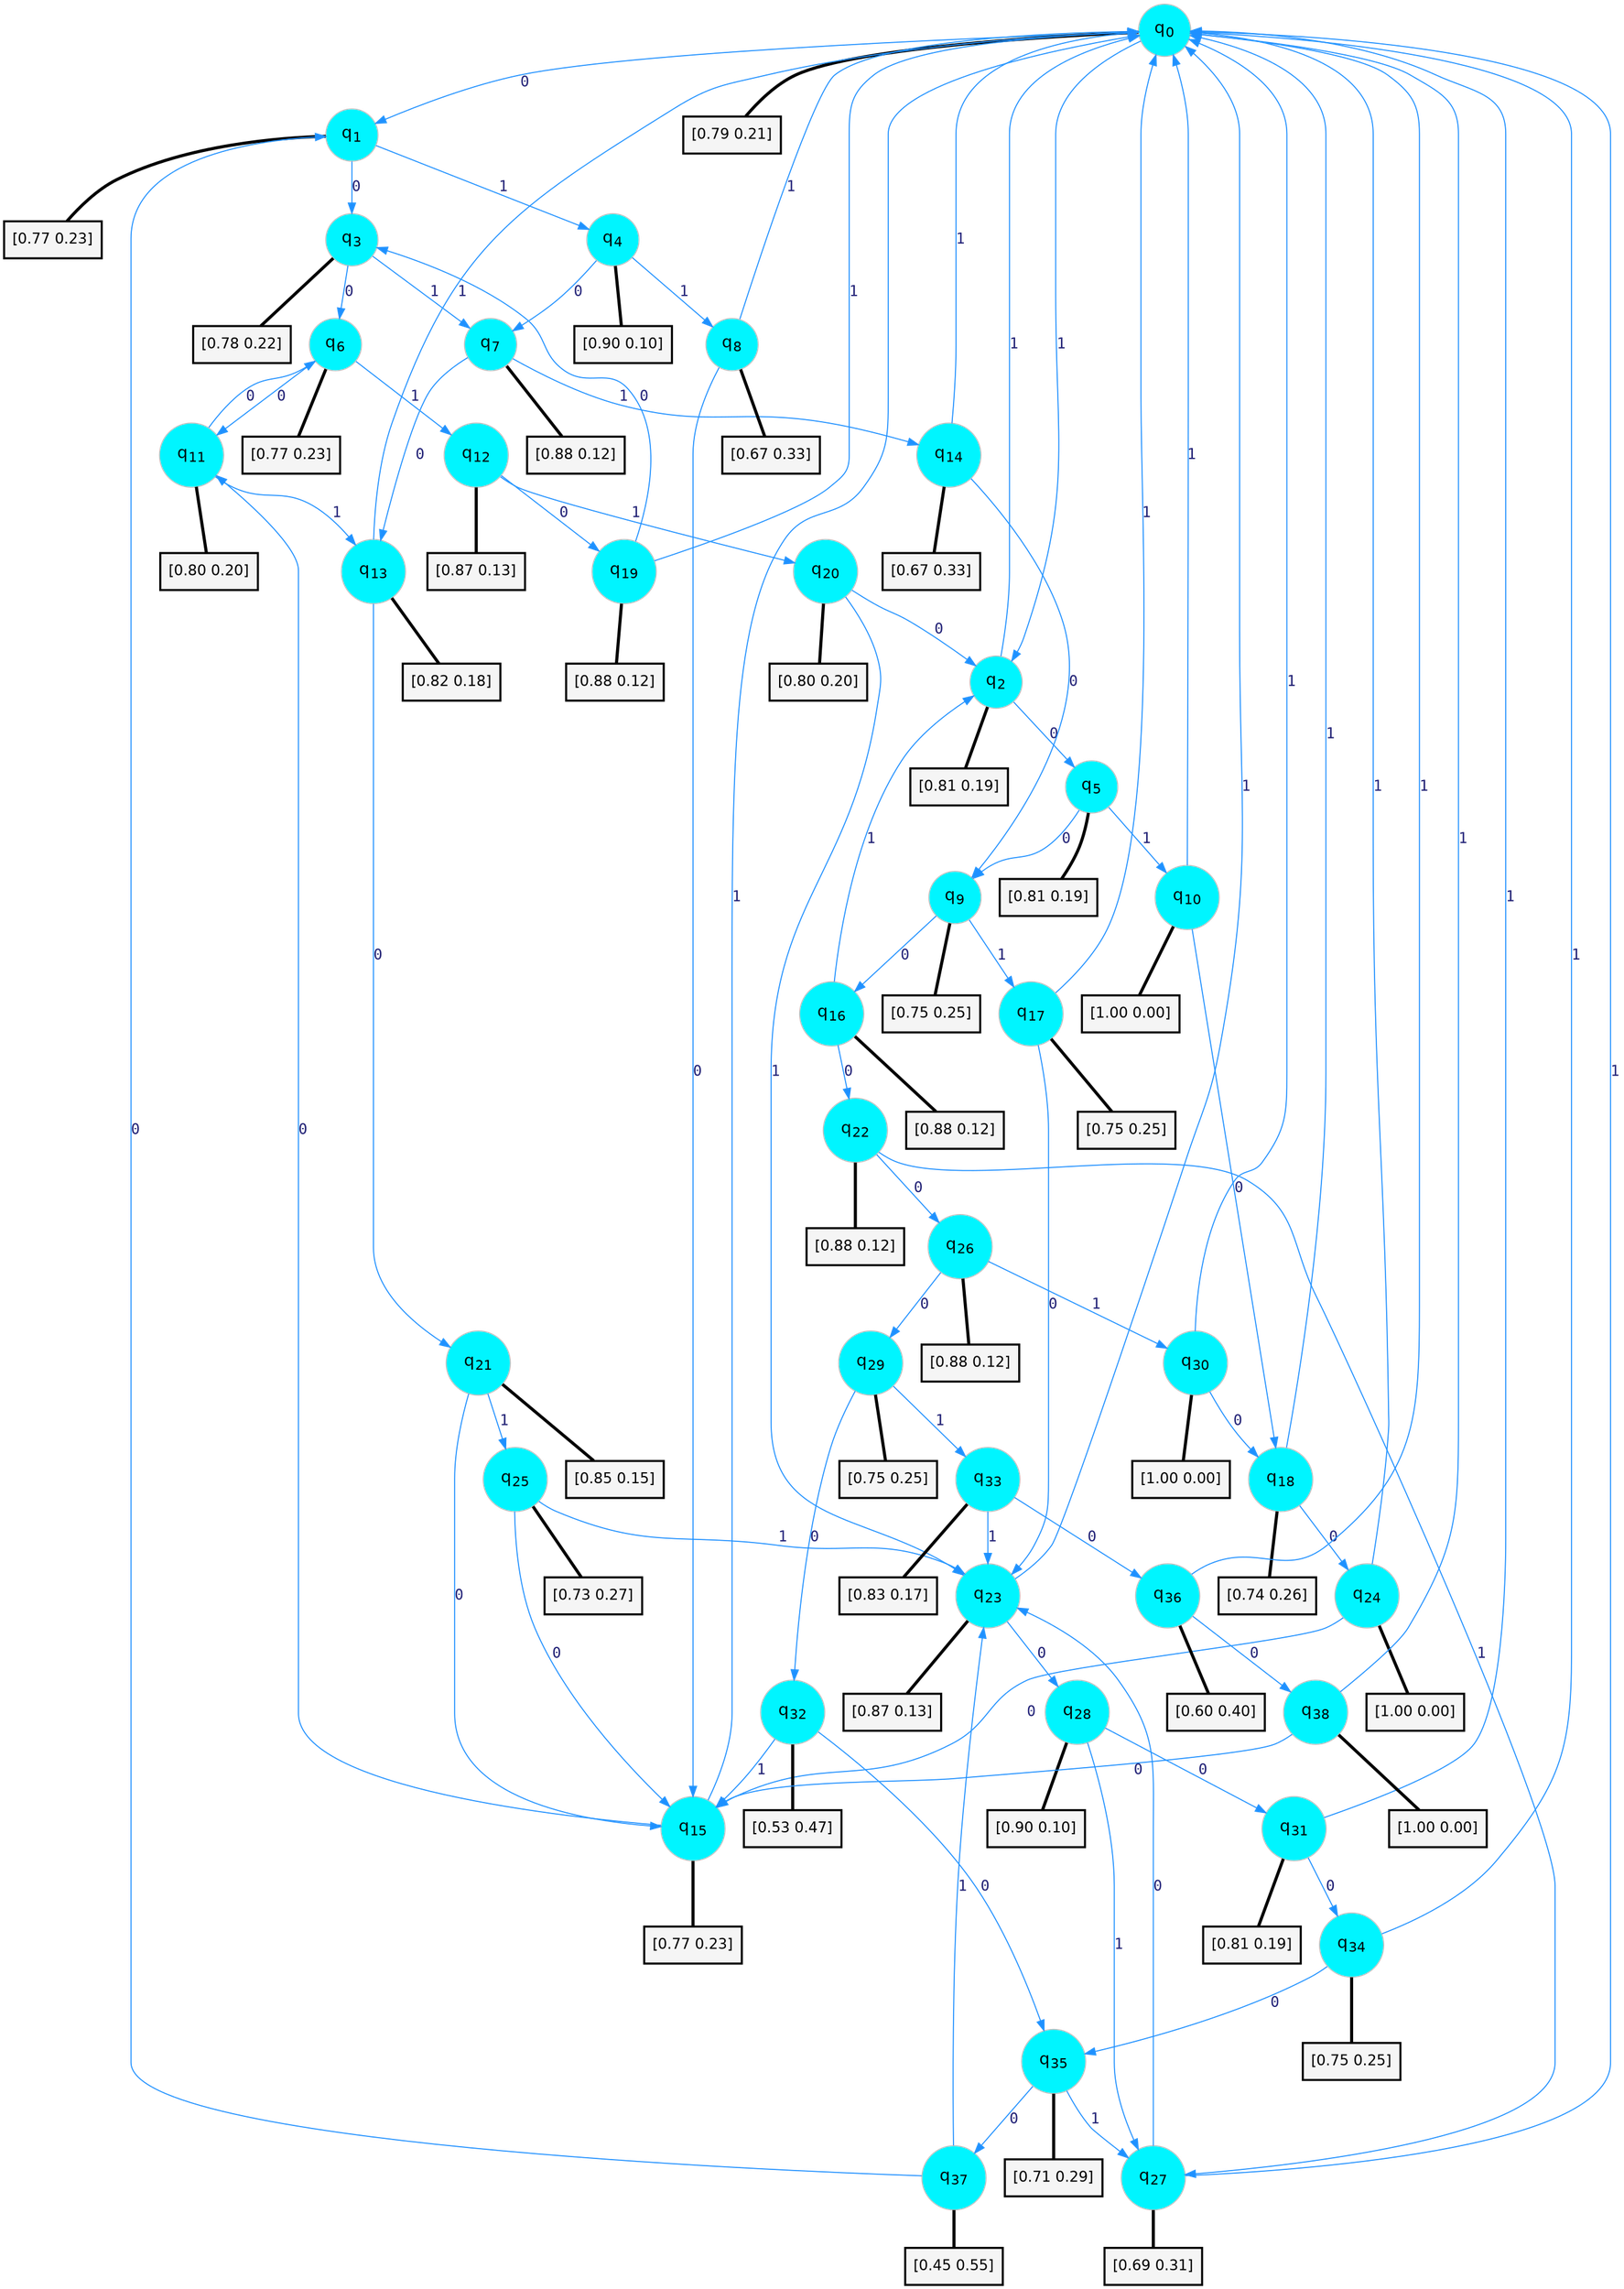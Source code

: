 digraph G {
graph [
bgcolor=transparent, dpi=300, rankdir=TD, size="40,25"];
node [
color=gray, fillcolor=turquoise1, fontcolor=black, fontname=Helvetica, fontsize=16, fontweight=bold, shape=circle, style=filled];
edge [
arrowsize=1, color=dodgerblue1, fontcolor=midnightblue, fontname=courier, fontweight=bold, penwidth=1, style=solid, weight=20];
0[label=<q<SUB>0</SUB>>];
1[label=<q<SUB>1</SUB>>];
2[label=<q<SUB>2</SUB>>];
3[label=<q<SUB>3</SUB>>];
4[label=<q<SUB>4</SUB>>];
5[label=<q<SUB>5</SUB>>];
6[label=<q<SUB>6</SUB>>];
7[label=<q<SUB>7</SUB>>];
8[label=<q<SUB>8</SUB>>];
9[label=<q<SUB>9</SUB>>];
10[label=<q<SUB>10</SUB>>];
11[label=<q<SUB>11</SUB>>];
12[label=<q<SUB>12</SUB>>];
13[label=<q<SUB>13</SUB>>];
14[label=<q<SUB>14</SUB>>];
15[label=<q<SUB>15</SUB>>];
16[label=<q<SUB>16</SUB>>];
17[label=<q<SUB>17</SUB>>];
18[label=<q<SUB>18</SUB>>];
19[label=<q<SUB>19</SUB>>];
20[label=<q<SUB>20</SUB>>];
21[label=<q<SUB>21</SUB>>];
22[label=<q<SUB>22</SUB>>];
23[label=<q<SUB>23</SUB>>];
24[label=<q<SUB>24</SUB>>];
25[label=<q<SUB>25</SUB>>];
26[label=<q<SUB>26</SUB>>];
27[label=<q<SUB>27</SUB>>];
28[label=<q<SUB>28</SUB>>];
29[label=<q<SUB>29</SUB>>];
30[label=<q<SUB>30</SUB>>];
31[label=<q<SUB>31</SUB>>];
32[label=<q<SUB>32</SUB>>];
33[label=<q<SUB>33</SUB>>];
34[label=<q<SUB>34</SUB>>];
35[label=<q<SUB>35</SUB>>];
36[label=<q<SUB>36</SUB>>];
37[label=<q<SUB>37</SUB>>];
38[label=<q<SUB>38</SUB>>];
39[label="[0.79 0.21]", shape=box,fontcolor=black, fontname=Helvetica, fontsize=14, penwidth=2, fillcolor=whitesmoke,color=black];
40[label="[0.77 0.23]", shape=box,fontcolor=black, fontname=Helvetica, fontsize=14, penwidth=2, fillcolor=whitesmoke,color=black];
41[label="[0.81 0.19]", shape=box,fontcolor=black, fontname=Helvetica, fontsize=14, penwidth=2, fillcolor=whitesmoke,color=black];
42[label="[0.78 0.22]", shape=box,fontcolor=black, fontname=Helvetica, fontsize=14, penwidth=2, fillcolor=whitesmoke,color=black];
43[label="[0.90 0.10]", shape=box,fontcolor=black, fontname=Helvetica, fontsize=14, penwidth=2, fillcolor=whitesmoke,color=black];
44[label="[0.81 0.19]", shape=box,fontcolor=black, fontname=Helvetica, fontsize=14, penwidth=2, fillcolor=whitesmoke,color=black];
45[label="[0.77 0.23]", shape=box,fontcolor=black, fontname=Helvetica, fontsize=14, penwidth=2, fillcolor=whitesmoke,color=black];
46[label="[0.88 0.12]", shape=box,fontcolor=black, fontname=Helvetica, fontsize=14, penwidth=2, fillcolor=whitesmoke,color=black];
47[label="[0.67 0.33]", shape=box,fontcolor=black, fontname=Helvetica, fontsize=14, penwidth=2, fillcolor=whitesmoke,color=black];
48[label="[0.75 0.25]", shape=box,fontcolor=black, fontname=Helvetica, fontsize=14, penwidth=2, fillcolor=whitesmoke,color=black];
49[label="[1.00 0.00]", shape=box,fontcolor=black, fontname=Helvetica, fontsize=14, penwidth=2, fillcolor=whitesmoke,color=black];
50[label="[0.80 0.20]", shape=box,fontcolor=black, fontname=Helvetica, fontsize=14, penwidth=2, fillcolor=whitesmoke,color=black];
51[label="[0.87 0.13]", shape=box,fontcolor=black, fontname=Helvetica, fontsize=14, penwidth=2, fillcolor=whitesmoke,color=black];
52[label="[0.82 0.18]", shape=box,fontcolor=black, fontname=Helvetica, fontsize=14, penwidth=2, fillcolor=whitesmoke,color=black];
53[label="[0.67 0.33]", shape=box,fontcolor=black, fontname=Helvetica, fontsize=14, penwidth=2, fillcolor=whitesmoke,color=black];
54[label="[0.77 0.23]", shape=box,fontcolor=black, fontname=Helvetica, fontsize=14, penwidth=2, fillcolor=whitesmoke,color=black];
55[label="[0.88 0.12]", shape=box,fontcolor=black, fontname=Helvetica, fontsize=14, penwidth=2, fillcolor=whitesmoke,color=black];
56[label="[0.75 0.25]", shape=box,fontcolor=black, fontname=Helvetica, fontsize=14, penwidth=2, fillcolor=whitesmoke,color=black];
57[label="[0.74 0.26]", shape=box,fontcolor=black, fontname=Helvetica, fontsize=14, penwidth=2, fillcolor=whitesmoke,color=black];
58[label="[0.88 0.12]", shape=box,fontcolor=black, fontname=Helvetica, fontsize=14, penwidth=2, fillcolor=whitesmoke,color=black];
59[label="[0.80 0.20]", shape=box,fontcolor=black, fontname=Helvetica, fontsize=14, penwidth=2, fillcolor=whitesmoke,color=black];
60[label="[0.85 0.15]", shape=box,fontcolor=black, fontname=Helvetica, fontsize=14, penwidth=2, fillcolor=whitesmoke,color=black];
61[label="[0.88 0.12]", shape=box,fontcolor=black, fontname=Helvetica, fontsize=14, penwidth=2, fillcolor=whitesmoke,color=black];
62[label="[0.87 0.13]", shape=box,fontcolor=black, fontname=Helvetica, fontsize=14, penwidth=2, fillcolor=whitesmoke,color=black];
63[label="[1.00 0.00]", shape=box,fontcolor=black, fontname=Helvetica, fontsize=14, penwidth=2, fillcolor=whitesmoke,color=black];
64[label="[0.73 0.27]", shape=box,fontcolor=black, fontname=Helvetica, fontsize=14, penwidth=2, fillcolor=whitesmoke,color=black];
65[label="[0.88 0.12]", shape=box,fontcolor=black, fontname=Helvetica, fontsize=14, penwidth=2, fillcolor=whitesmoke,color=black];
66[label="[0.69 0.31]", shape=box,fontcolor=black, fontname=Helvetica, fontsize=14, penwidth=2, fillcolor=whitesmoke,color=black];
67[label="[0.90 0.10]", shape=box,fontcolor=black, fontname=Helvetica, fontsize=14, penwidth=2, fillcolor=whitesmoke,color=black];
68[label="[0.75 0.25]", shape=box,fontcolor=black, fontname=Helvetica, fontsize=14, penwidth=2, fillcolor=whitesmoke,color=black];
69[label="[1.00 0.00]", shape=box,fontcolor=black, fontname=Helvetica, fontsize=14, penwidth=2, fillcolor=whitesmoke,color=black];
70[label="[0.81 0.19]", shape=box,fontcolor=black, fontname=Helvetica, fontsize=14, penwidth=2, fillcolor=whitesmoke,color=black];
71[label="[0.53 0.47]", shape=box,fontcolor=black, fontname=Helvetica, fontsize=14, penwidth=2, fillcolor=whitesmoke,color=black];
72[label="[0.83 0.17]", shape=box,fontcolor=black, fontname=Helvetica, fontsize=14, penwidth=2, fillcolor=whitesmoke,color=black];
73[label="[0.75 0.25]", shape=box,fontcolor=black, fontname=Helvetica, fontsize=14, penwidth=2, fillcolor=whitesmoke,color=black];
74[label="[0.71 0.29]", shape=box,fontcolor=black, fontname=Helvetica, fontsize=14, penwidth=2, fillcolor=whitesmoke,color=black];
75[label="[0.60 0.40]", shape=box,fontcolor=black, fontname=Helvetica, fontsize=14, penwidth=2, fillcolor=whitesmoke,color=black];
76[label="[0.45 0.55]", shape=box,fontcolor=black, fontname=Helvetica, fontsize=14, penwidth=2, fillcolor=whitesmoke,color=black];
77[label="[1.00 0.00]", shape=box,fontcolor=black, fontname=Helvetica, fontsize=14, penwidth=2, fillcolor=whitesmoke,color=black];
0->1 [label=0];
0->2 [label=1];
0->39 [arrowhead=none, penwidth=3,color=black];
1->3 [label=0];
1->4 [label=1];
1->40 [arrowhead=none, penwidth=3,color=black];
2->5 [label=0];
2->0 [label=1];
2->41 [arrowhead=none, penwidth=3,color=black];
3->6 [label=0];
3->7 [label=1];
3->42 [arrowhead=none, penwidth=3,color=black];
4->7 [label=0];
4->8 [label=1];
4->43 [arrowhead=none, penwidth=3,color=black];
5->9 [label=0];
5->10 [label=1];
5->44 [arrowhead=none, penwidth=3,color=black];
6->11 [label=0];
6->12 [label=1];
6->45 [arrowhead=none, penwidth=3,color=black];
7->13 [label=0];
7->14 [label=1];
7->46 [arrowhead=none, penwidth=3,color=black];
8->15 [label=0];
8->0 [label=1];
8->47 [arrowhead=none, penwidth=3,color=black];
9->16 [label=0];
9->17 [label=1];
9->48 [arrowhead=none, penwidth=3,color=black];
10->18 [label=0];
10->0 [label=1];
10->49 [arrowhead=none, penwidth=3,color=black];
11->6 [label=0];
11->13 [label=1];
11->50 [arrowhead=none, penwidth=3,color=black];
12->19 [label=0];
12->20 [label=1];
12->51 [arrowhead=none, penwidth=3,color=black];
13->21 [label=0];
13->0 [label=1];
13->52 [arrowhead=none, penwidth=3,color=black];
14->9 [label=0];
14->0 [label=1];
14->53 [arrowhead=none, penwidth=3,color=black];
15->11 [label=0];
15->0 [label=1];
15->54 [arrowhead=none, penwidth=3,color=black];
16->22 [label=0];
16->2 [label=1];
16->55 [arrowhead=none, penwidth=3,color=black];
17->23 [label=0];
17->0 [label=1];
17->56 [arrowhead=none, penwidth=3,color=black];
18->24 [label=0];
18->0 [label=1];
18->57 [arrowhead=none, penwidth=3,color=black];
19->3 [label=0];
19->0 [label=1];
19->58 [arrowhead=none, penwidth=3,color=black];
20->2 [label=0];
20->23 [label=1];
20->59 [arrowhead=none, penwidth=3,color=black];
21->15 [label=0];
21->25 [label=1];
21->60 [arrowhead=none, penwidth=3,color=black];
22->26 [label=0];
22->27 [label=1];
22->61 [arrowhead=none, penwidth=3,color=black];
23->28 [label=0];
23->0 [label=1];
23->62 [arrowhead=none, penwidth=3,color=black];
24->15 [label=0];
24->0 [label=1];
24->63 [arrowhead=none, penwidth=3,color=black];
25->15 [label=0];
25->23 [label=1];
25->64 [arrowhead=none, penwidth=3,color=black];
26->29 [label=0];
26->30 [label=1];
26->65 [arrowhead=none, penwidth=3,color=black];
27->23 [label=0];
27->0 [label=1];
27->66 [arrowhead=none, penwidth=3,color=black];
28->31 [label=0];
28->27 [label=1];
28->67 [arrowhead=none, penwidth=3,color=black];
29->32 [label=0];
29->33 [label=1];
29->68 [arrowhead=none, penwidth=3,color=black];
30->18 [label=0];
30->0 [label=1];
30->69 [arrowhead=none, penwidth=3,color=black];
31->34 [label=0];
31->0 [label=1];
31->70 [arrowhead=none, penwidth=3,color=black];
32->35 [label=0];
32->15 [label=1];
32->71 [arrowhead=none, penwidth=3,color=black];
33->36 [label=0];
33->23 [label=1];
33->72 [arrowhead=none, penwidth=3,color=black];
34->35 [label=0];
34->0 [label=1];
34->73 [arrowhead=none, penwidth=3,color=black];
35->37 [label=0];
35->27 [label=1];
35->74 [arrowhead=none, penwidth=3,color=black];
36->38 [label=0];
36->0 [label=1];
36->75 [arrowhead=none, penwidth=3,color=black];
37->1 [label=0];
37->23 [label=1];
37->76 [arrowhead=none, penwidth=3,color=black];
38->15 [label=0];
38->0 [label=1];
38->77 [arrowhead=none, penwidth=3,color=black];
}
